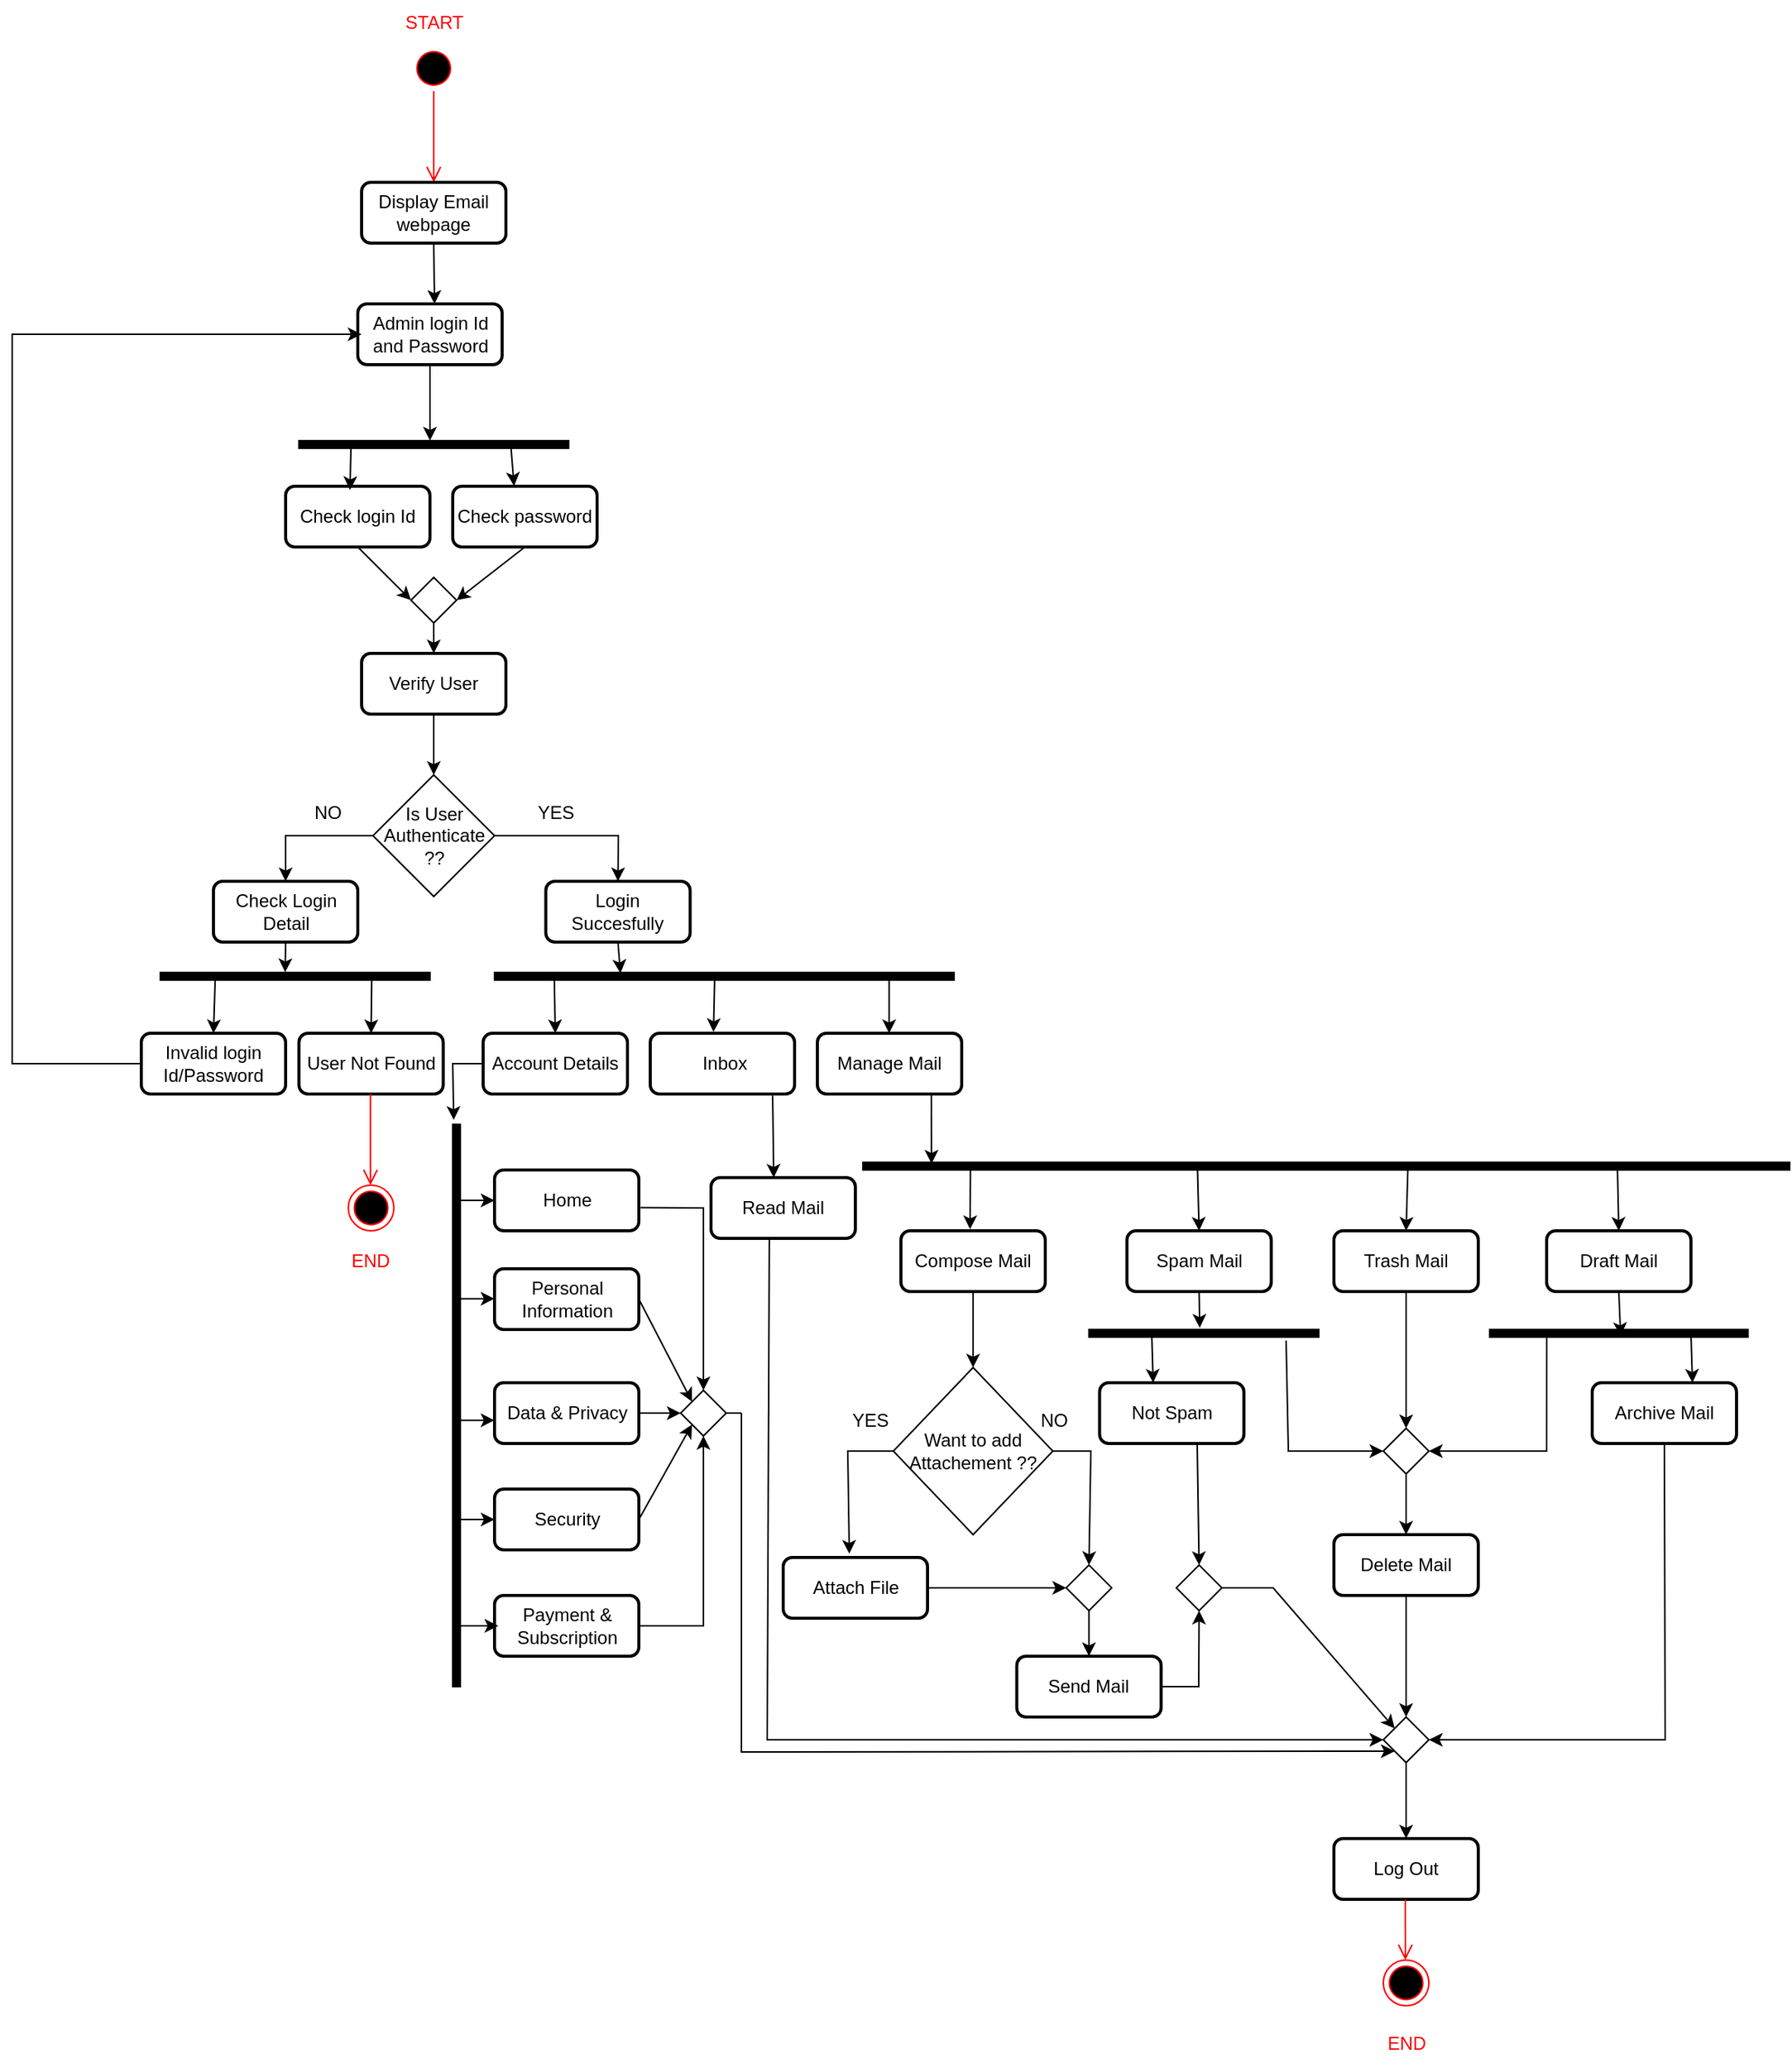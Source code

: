 <mxfile version="23.1.5" type="device" pages="2">
  <diagram name="Page-1" id="eOgmMAh0pKLIUjnbuei_">
    <mxGraphModel dx="1036" dy="606" grid="1" gridSize="10" guides="1" tooltips="1" connect="1" arrows="1" fold="1" page="1" pageScale="1" pageWidth="15000" pageHeight="15000" math="0" shadow="0">
      <root>
        <mxCell id="0" />
        <mxCell id="1" parent="0" />
        <mxCell id="4jXQ8h8RhREtusohWk7J-1" value="" style="ellipse;html=1;shape=startState;fillColor=#000000;strokeColor=#ff0000;" parent="1" vertex="1">
          <mxGeometry x="492.5" y="50" width="30" height="30" as="geometry" />
        </mxCell>
        <mxCell id="4jXQ8h8RhREtusohWk7J-2" value="" style="edgeStyle=orthogonalEdgeStyle;html=1;verticalAlign=bottom;endArrow=open;endSize=8;strokeColor=#ff0000;rounded=0;entryX=0.5;entryY=0;entryDx=0;entryDy=0;" parent="1" source="4jXQ8h8RhREtusohWk7J-1" target="4jXQ8h8RhREtusohWk7J-36" edge="1">
          <mxGeometry relative="1" as="geometry">
            <mxPoint x="505" y="110" as="targetPoint" />
          </mxGeometry>
        </mxCell>
        <mxCell id="4jXQ8h8RhREtusohWk7J-3" value="Admin login Id and Password" style="rounded=1;whiteSpace=wrap;html=1;strokeWidth=2;" parent="1" vertex="1">
          <mxGeometry x="457.5" y="220" width="95" height="40" as="geometry" />
        </mxCell>
        <mxCell id="4jXQ8h8RhREtusohWk7J-6" value="" style="endArrow=classic;html=1;rounded=0;exitX=0.5;exitY=1;exitDx=0;exitDy=0;entryX=0.5;entryY=0;entryDx=0;entryDy=0;entryPerimeter=0;" parent="1" source="4jXQ8h8RhREtusohWk7J-3" edge="1">
          <mxGeometry width="50" height="50" relative="1" as="geometry">
            <mxPoint x="500" y="340" as="sourcePoint" />
            <mxPoint x="505" y="310" as="targetPoint" />
          </mxGeometry>
        </mxCell>
        <mxCell id="4jXQ8h8RhREtusohWk7J-10" value="Verify User" style="rounded=1;whiteSpace=wrap;html=1;strokeWidth=2;" parent="1" vertex="1">
          <mxGeometry x="460" y="450" width="95" height="40" as="geometry" />
        </mxCell>
        <mxCell id="4jXQ8h8RhREtusohWk7J-11" value="" style="html=1;points=[];perimeter=orthogonalPerimeter;fillColor=strokeColor;direction=south;" parent="1" vertex="1">
          <mxGeometry x="418.75" y="310" width="177.5" height="5" as="geometry" />
        </mxCell>
        <mxCell id="4jXQ8h8RhREtusohWk7J-12" value="Check login Id" style="rounded=1;whiteSpace=wrap;html=1;strokeWidth=2;" parent="1" vertex="1">
          <mxGeometry x="410" y="340" width="95" height="40" as="geometry" />
        </mxCell>
        <mxCell id="4jXQ8h8RhREtusohWk7J-13" value="Check password" style="rounded=1;whiteSpace=wrap;html=1;strokeWidth=2;" parent="1" vertex="1">
          <mxGeometry x="520" y="340" width="95" height="40" as="geometry" />
        </mxCell>
        <mxCell id="4jXQ8h8RhREtusohWk7J-14" value="" style="endArrow=classic;html=1;rounded=0;exitX=0.9;exitY=0.807;exitDx=0;exitDy=0;exitPerimeter=0;entryX=0.446;entryY=0.063;entryDx=0;entryDy=0;entryPerimeter=0;" parent="1" source="4jXQ8h8RhREtusohWk7J-11" target="4jXQ8h8RhREtusohWk7J-12" edge="1">
          <mxGeometry width="50" height="50" relative="1" as="geometry">
            <mxPoint x="480" y="360" as="sourcePoint" />
            <mxPoint x="530" y="310" as="targetPoint" />
          </mxGeometry>
        </mxCell>
        <mxCell id="4jXQ8h8RhREtusohWk7J-16" value="" style="endArrow=classic;html=1;rounded=0;exitX=0.767;exitY=0.214;exitDx=0;exitDy=0;exitPerimeter=0;entryX=0.425;entryY=-0.004;entryDx=0;entryDy=0;entryPerimeter=0;" parent="1" source="4jXQ8h8RhREtusohWk7J-11" target="4jXQ8h8RhREtusohWk7J-13" edge="1">
          <mxGeometry width="50" height="50" relative="1" as="geometry">
            <mxPoint x="480" y="360" as="sourcePoint" />
            <mxPoint x="530" y="310" as="targetPoint" />
          </mxGeometry>
        </mxCell>
        <mxCell id="4jXQ8h8RhREtusohWk7J-17" value="" style="rhombus;" parent="1" vertex="1">
          <mxGeometry x="492.5" y="400" width="30" height="30" as="geometry" />
        </mxCell>
        <mxCell id="4jXQ8h8RhREtusohWk7J-18" value="" style="endArrow=classic;html=1;rounded=0;exitX=0.5;exitY=1;exitDx=0;exitDy=0;entryX=0.5;entryY=0;entryDx=0;entryDy=0;" parent="1" source="4jXQ8h8RhREtusohWk7J-17" target="4jXQ8h8RhREtusohWk7J-10" edge="1">
          <mxGeometry width="50" height="50" relative="1" as="geometry">
            <mxPoint x="480" y="360" as="sourcePoint" />
            <mxPoint x="530" y="310" as="targetPoint" />
          </mxGeometry>
        </mxCell>
        <mxCell id="4jXQ8h8RhREtusohWk7J-19" value="" style="endArrow=classic;html=1;rounded=0;exitX=0.5;exitY=1;exitDx=0;exitDy=0;entryX=0;entryY=0.5;entryDx=0;entryDy=0;" parent="1" source="4jXQ8h8RhREtusohWk7J-12" target="4jXQ8h8RhREtusohWk7J-17" edge="1">
          <mxGeometry width="50" height="50" relative="1" as="geometry">
            <mxPoint x="480" y="360" as="sourcePoint" />
            <mxPoint x="530" y="310" as="targetPoint" />
          </mxGeometry>
        </mxCell>
        <mxCell id="4jXQ8h8RhREtusohWk7J-20" value="" style="endArrow=classic;html=1;rounded=0;exitX=0.5;exitY=1;exitDx=0;exitDy=0;entryX=1;entryY=0.5;entryDx=0;entryDy=0;" parent="1" source="4jXQ8h8RhREtusohWk7J-13" target="4jXQ8h8RhREtusohWk7J-17" edge="1">
          <mxGeometry width="50" height="50" relative="1" as="geometry">
            <mxPoint x="480" y="360" as="sourcePoint" />
            <mxPoint x="530" y="310" as="targetPoint" />
          </mxGeometry>
        </mxCell>
        <mxCell id="4jXQ8h8RhREtusohWk7J-21" value="Is User Authenticate ??" style="rhombus;whiteSpace=wrap;html=1;" parent="1" vertex="1">
          <mxGeometry x="467.5" y="530" width="80" height="80" as="geometry" />
        </mxCell>
        <mxCell id="4jXQ8h8RhREtusohWk7J-22" value="" style="endArrow=classic;html=1;rounded=0;exitX=0.5;exitY=1;exitDx=0;exitDy=0;entryX=0.5;entryY=0;entryDx=0;entryDy=0;" parent="1" source="4jXQ8h8RhREtusohWk7J-10" target="4jXQ8h8RhREtusohWk7J-21" edge="1">
          <mxGeometry width="50" height="50" relative="1" as="geometry">
            <mxPoint x="480" y="520" as="sourcePoint" />
            <mxPoint x="530" y="470" as="targetPoint" />
          </mxGeometry>
        </mxCell>
        <mxCell id="4jXQ8h8RhREtusohWk7J-24" value="Login Succesfully" style="rounded=1;whiteSpace=wrap;html=1;strokeWidth=2;" parent="1" vertex="1">
          <mxGeometry x="581.25" y="600" width="95" height="40" as="geometry" />
        </mxCell>
        <mxCell id="4jXQ8h8RhREtusohWk7J-25" value="" style="endArrow=classic;html=1;rounded=0;entryX=0.5;entryY=0;entryDx=0;entryDy=0;exitX=1;exitY=0.5;exitDx=0;exitDy=0;" parent="1" source="4jXQ8h8RhREtusohWk7J-21" target="4jXQ8h8RhREtusohWk7J-24" edge="1">
          <mxGeometry width="50" height="50" relative="1" as="geometry">
            <mxPoint x="480" y="520" as="sourcePoint" />
            <mxPoint x="530" y="470" as="targetPoint" />
            <Array as="points">
              <mxPoint x="629" y="570" />
            </Array>
          </mxGeometry>
        </mxCell>
        <mxCell id="4jXQ8h8RhREtusohWk7J-26" value="Invalid login Id/Password" style="rounded=1;whiteSpace=wrap;html=1;strokeWidth=2;" parent="1" vertex="1">
          <mxGeometry x="315" y="700" width="95" height="40" as="geometry" />
        </mxCell>
        <mxCell id="4jXQ8h8RhREtusohWk7J-28" value="Check Login Detail" style="rounded=1;whiteSpace=wrap;html=1;strokeWidth=2;" parent="1" vertex="1">
          <mxGeometry x="362.5" y="600" width="95" height="40" as="geometry" />
        </mxCell>
        <mxCell id="4jXQ8h8RhREtusohWk7J-29" value="" style="endArrow=classic;html=1;rounded=0;exitX=0;exitY=0.5;exitDx=0;exitDy=0;entryX=0.5;entryY=0;entryDx=0;entryDy=0;" parent="1" source="4jXQ8h8RhREtusohWk7J-21" target="4jXQ8h8RhREtusohWk7J-28" edge="1">
          <mxGeometry width="50" height="50" relative="1" as="geometry">
            <mxPoint x="480" y="520" as="sourcePoint" />
            <mxPoint x="530" y="470" as="targetPoint" />
            <Array as="points">
              <mxPoint x="410" y="570" />
            </Array>
          </mxGeometry>
        </mxCell>
        <mxCell id="4jXQ8h8RhREtusohWk7J-30" value="" style="html=1;points=[];perimeter=orthogonalPerimeter;fillColor=strokeColor;direction=south;" parent="1" vertex="1">
          <mxGeometry x="327.5" y="660" width="177.5" height="5" as="geometry" />
        </mxCell>
        <mxCell id="4jXQ8h8RhREtusohWk7J-31" value="User Not Found" style="rounded=1;whiteSpace=wrap;html=1;strokeWidth=2;" parent="1" vertex="1">
          <mxGeometry x="418.75" y="700" width="95" height="40" as="geometry" />
        </mxCell>
        <mxCell id="4jXQ8h8RhREtusohWk7J-32" value="" style="endArrow=classic;html=1;rounded=0;exitX=0.5;exitY=0.796;exitDx=0;exitDy=0;exitPerimeter=0;entryX=0.5;entryY=0;entryDx=0;entryDy=0;" parent="1" source="4jXQ8h8RhREtusohWk7J-30" target="4jXQ8h8RhREtusohWk7J-26" edge="1">
          <mxGeometry width="50" height="50" relative="1" as="geometry">
            <mxPoint x="480" y="680" as="sourcePoint" />
            <mxPoint x="530" y="630" as="targetPoint" />
          </mxGeometry>
        </mxCell>
        <mxCell id="4jXQ8h8RhREtusohWk7J-33" value="" style="endArrow=classic;html=1;rounded=0;exitX=0.8;exitY=0.216;exitDx=0;exitDy=0;exitPerimeter=0;entryX=0.5;entryY=0;entryDx=0;entryDy=0;" parent="1" source="4jXQ8h8RhREtusohWk7J-30" target="4jXQ8h8RhREtusohWk7J-31" edge="1">
          <mxGeometry width="50" height="50" relative="1" as="geometry">
            <mxPoint x="480" y="680" as="sourcePoint" />
            <mxPoint x="530" y="630" as="targetPoint" />
          </mxGeometry>
        </mxCell>
        <mxCell id="4jXQ8h8RhREtusohWk7J-34" value="" style="endArrow=classic;html=1;rounded=0;exitX=0;exitY=0.5;exitDx=0;exitDy=0;entryX=0.026;entryY=0.5;entryDx=0;entryDy=0;entryPerimeter=0;" parent="1" source="4jXQ8h8RhREtusohWk7J-26" target="4jXQ8h8RhREtusohWk7J-3" edge="1">
          <mxGeometry width="50" height="50" relative="1" as="geometry">
            <mxPoint x="410" y="600" as="sourcePoint" />
            <mxPoint x="450" y="240" as="targetPoint" />
            <Array as="points">
              <mxPoint x="230" y="720" />
              <mxPoint x="230" y="240" />
            </Array>
          </mxGeometry>
        </mxCell>
        <mxCell id="4jXQ8h8RhREtusohWk7J-36" value="Display Email webpage" style="rounded=1;whiteSpace=wrap;html=1;strokeWidth=2;" parent="1" vertex="1">
          <mxGeometry x="460" y="140" width="95" height="40" as="geometry" />
        </mxCell>
        <mxCell id="4jXQ8h8RhREtusohWk7J-37" value="" style="endArrow=classic;html=1;rounded=0;exitX=0.5;exitY=1;exitDx=0;exitDy=0;" parent="1" source="4jXQ8h8RhREtusohWk7J-36" edge="1">
          <mxGeometry width="50" height="50" relative="1" as="geometry">
            <mxPoint x="410" y="280" as="sourcePoint" />
            <mxPoint x="508" y="220" as="targetPoint" />
          </mxGeometry>
        </mxCell>
        <mxCell id="4jXQ8h8RhREtusohWk7J-39" value="" style="endArrow=classic;html=1;rounded=0;exitX=0.5;exitY=1;exitDx=0;exitDy=0;entryX=-0.033;entryY=0.537;entryDx=0;entryDy=0;entryPerimeter=0;" parent="1" source="4jXQ8h8RhREtusohWk7J-28" target="4jXQ8h8RhREtusohWk7J-30" edge="1">
          <mxGeometry width="50" height="50" relative="1" as="geometry">
            <mxPoint x="410" y="630" as="sourcePoint" />
            <mxPoint x="460" y="560" as="targetPoint" />
          </mxGeometry>
        </mxCell>
        <mxCell id="4jXQ8h8RhREtusohWk7J-40" value="" style="ellipse;html=1;shape=endState;fillColor=#000000;strokeColor=#ff0000;" parent="1" vertex="1">
          <mxGeometry x="451.25" y="800" width="30" height="30" as="geometry" />
        </mxCell>
        <mxCell id="4jXQ8h8RhREtusohWk7J-41" value="" style="edgeStyle=orthogonalEdgeStyle;html=1;verticalAlign=bottom;endArrow=open;endSize=8;strokeColor=#ff0000;rounded=0;entryX=0.5;entryY=0;entryDx=0;entryDy=0;" parent="1" edge="1">
          <mxGeometry relative="1" as="geometry">
            <mxPoint x="465.83" y="800" as="targetPoint" />
            <mxPoint x="465.83" y="740" as="sourcePoint" />
          </mxGeometry>
        </mxCell>
        <mxCell id="4jXQ8h8RhREtusohWk7J-43" value="" style="html=1;points=[];perimeter=orthogonalPerimeter;fillColor=strokeColor;direction=south;" parent="1" vertex="1">
          <mxGeometry x="547.5" y="660" width="302.5" height="5" as="geometry" />
        </mxCell>
        <mxCell id="4jXQ8h8RhREtusohWk7J-44" value="" style="endArrow=classic;html=1;rounded=0;exitX=0.5;exitY=1;exitDx=0;exitDy=0;entryX=0.1;entryY=0.726;entryDx=0;entryDy=0;entryPerimeter=0;" parent="1" source="4jXQ8h8RhREtusohWk7J-24" target="4jXQ8h8RhREtusohWk7J-43" edge="1">
          <mxGeometry width="50" height="50" relative="1" as="geometry">
            <mxPoint x="410" y="640" as="sourcePoint" />
            <mxPoint x="460" y="590" as="targetPoint" />
          </mxGeometry>
        </mxCell>
        <mxCell id="4jXQ8h8RhREtusohWk7J-45" value="Account Details" style="rounded=1;whiteSpace=wrap;html=1;strokeWidth=2;" parent="1" vertex="1">
          <mxGeometry x="540" y="700" width="95" height="40" as="geometry" />
        </mxCell>
        <mxCell id="4jXQ8h8RhREtusohWk7J-46" value="&amp;nbsp;Inbox" style="rounded=1;whiteSpace=wrap;html=1;strokeWidth=2;" parent="1" vertex="1">
          <mxGeometry x="650" y="700" width="95" height="40" as="geometry" />
        </mxCell>
        <mxCell id="4jXQ8h8RhREtusohWk7J-47" value="Manage Mail" style="rounded=1;whiteSpace=wrap;html=1;strokeWidth=2;" parent="1" vertex="1">
          <mxGeometry x="760" y="700" width="95" height="40" as="geometry" />
        </mxCell>
        <mxCell id="4jXQ8h8RhREtusohWk7J-51" value="" style="endArrow=classic;html=1;rounded=0;exitX=0.848;exitY=1.028;exitDx=0;exitDy=0;entryX=0.5;entryY=0;entryDx=0;entryDy=0;exitPerimeter=0;" parent="1" source="4jXQ8h8RhREtusohWk7J-46" edge="1">
          <mxGeometry width="50" height="50" relative="1" as="geometry">
            <mxPoint x="730" y="745" as="sourcePoint" />
            <mxPoint x="731.25" y="795" as="targetPoint" />
          </mxGeometry>
        </mxCell>
        <mxCell id="4jXQ8h8RhREtusohWk7J-64" value="" style="html=1;points=[];perimeter=orthogonalPerimeter;fillColor=strokeColor;direction=south;" parent="1" vertex="1">
          <mxGeometry x="790" y="785" width="610" height="5" as="geometry" />
        </mxCell>
        <mxCell id="4jXQ8h8RhREtusohWk7J-65" value="" style="endArrow=classic;html=1;rounded=0;entryX=0.174;entryY=0.926;entryDx=0;entryDy=0;entryPerimeter=0;" parent="1" target="4jXQ8h8RhREtusohWk7J-64" edge="1">
          <mxGeometry width="50" height="50" relative="1" as="geometry">
            <mxPoint x="835" y="740" as="sourcePoint" />
            <mxPoint x="700" y="910" as="targetPoint" />
          </mxGeometry>
        </mxCell>
        <mxCell id="4jXQ8h8RhREtusohWk7J-66" value="Draft Mail" style="rounded=1;whiteSpace=wrap;html=1;strokeWidth=2;" parent="1" vertex="1">
          <mxGeometry x="1240" y="830" width="95" height="40" as="geometry" />
        </mxCell>
        <mxCell id="4jXQ8h8RhREtusohWk7J-67" value="Spam Mail" style="rounded=1;whiteSpace=wrap;html=1;strokeWidth=2;" parent="1" vertex="1">
          <mxGeometry x="963.75" y="830" width="95" height="40" as="geometry" />
        </mxCell>
        <mxCell id="4jXQ8h8RhREtusohWk7J-68" value="Trash Mail" style="rounded=1;whiteSpace=wrap;html=1;strokeWidth=2;" parent="1" vertex="1">
          <mxGeometry x="1100" y="830" width="95" height="40" as="geometry" />
        </mxCell>
        <mxCell id="4jXQ8h8RhREtusohWk7J-69" value="Compose Mail" style="rounded=1;whiteSpace=wrap;html=1;strokeWidth=2;" parent="1" vertex="1">
          <mxGeometry x="815" y="830" width="95" height="40" as="geometry" />
        </mxCell>
        <mxCell id="4jXQ8h8RhREtusohWk7J-70" value="Want to add Attachement ??" style="rhombus;whiteSpace=wrap;html=1;" parent="1" vertex="1">
          <mxGeometry x="810" y="920" width="105" height="110" as="geometry" />
        </mxCell>
        <mxCell id="4jXQ8h8RhREtusohWk7J-71" value="Attach File" style="rounded=1;whiteSpace=wrap;html=1;strokeWidth=2;" parent="1" vertex="1">
          <mxGeometry x="737.5" y="1045" width="95" height="40" as="geometry" />
        </mxCell>
        <mxCell id="4jXQ8h8RhREtusohWk7J-72" value="" style="rhombus;" parent="1" vertex="1">
          <mxGeometry x="923.75" y="1050" width="30" height="30" as="geometry" />
        </mxCell>
        <mxCell id="4jXQ8h8RhREtusohWk7J-73" value="" style="endArrow=classic;html=1;rounded=0;exitX=0;exitY=0.5;exitDx=0;exitDy=0;entryX=0.458;entryY=-0.061;entryDx=0;entryDy=0;entryPerimeter=0;" parent="1" edge="1">
          <mxGeometry width="50" height="50" relative="1" as="geometry">
            <mxPoint x="810" y="975" as="sourcePoint" />
            <mxPoint x="781.01" y="1042.56" as="targetPoint" />
            <Array as="points">
              <mxPoint x="780" y="975" />
            </Array>
          </mxGeometry>
        </mxCell>
        <mxCell id="4jXQ8h8RhREtusohWk7J-74" value="" style="endArrow=classic;html=1;rounded=0;exitX=1;exitY=0.5;exitDx=0;exitDy=0;entryX=0.5;entryY=0;entryDx=0;entryDy=0;" parent="1" target="4jXQ8h8RhREtusohWk7J-72" edge="1">
          <mxGeometry width="50" height="50" relative="1" as="geometry">
            <mxPoint x="915" y="975" as="sourcePoint" />
            <mxPoint x="803.75" y="930" as="targetPoint" />
            <Array as="points">
              <mxPoint x="940" y="975" />
            </Array>
          </mxGeometry>
        </mxCell>
        <mxCell id="4jXQ8h8RhREtusohWk7J-75" value="" style="endArrow=classic;html=1;rounded=0;entryX=0;entryY=0.5;entryDx=0;entryDy=0;exitX=1;exitY=0.5;exitDx=0;exitDy=0;" parent="1" target="4jXQ8h8RhREtusohWk7J-72" edge="1">
          <mxGeometry width="50" height="50" relative="1" as="geometry">
            <mxPoint x="832.5" y="1065" as="sourcePoint" />
            <mxPoint x="853.75" y="960" as="targetPoint" />
          </mxGeometry>
        </mxCell>
        <mxCell id="4jXQ8h8RhREtusohWk7J-76" value="" style="endArrow=classic;html=1;rounded=0;exitX=0.5;exitY=1;exitDx=0;exitDy=0;entryX=0.5;entryY=0;entryDx=0;entryDy=0;" parent="1" source="4jXQ8h8RhREtusohWk7J-72" edge="1">
          <mxGeometry width="50" height="50" relative="1" as="geometry">
            <mxPoint x="803.75" y="1010" as="sourcePoint" />
            <mxPoint x="938.75" y="1110" as="targetPoint" />
          </mxGeometry>
        </mxCell>
        <mxCell id="4jXQ8h8RhREtusohWk7J-77" value="Send Mail" style="rounded=1;whiteSpace=wrap;html=1;strokeWidth=2;" parent="1" vertex="1">
          <mxGeometry x="891.25" y="1110" width="95" height="40" as="geometry" />
        </mxCell>
        <mxCell id="4jXQ8h8RhREtusohWk7J-78" value="Read Mail" style="rounded=1;whiteSpace=wrap;html=1;strokeWidth=2;" parent="1" vertex="1">
          <mxGeometry x="690" y="795" width="95" height="40" as="geometry" />
        </mxCell>
        <mxCell id="4jXQ8h8RhREtusohWk7J-82" value="" style="endArrow=classic;html=1;rounded=0;entryX=0.5;entryY=0;entryDx=0;entryDy=0;exitX=0.24;exitY=0.186;exitDx=0;exitDy=0;exitPerimeter=0;" parent="1" source="4jXQ8h8RhREtusohWk7J-64" target="4jXQ8h8RhREtusohWk7J-66" edge="1">
          <mxGeometry width="50" height="50" relative="1" as="geometry">
            <mxPoint x="1157.24" y="790" as="sourcePoint" />
            <mxPoint x="1157.24" y="833" as="targetPoint" />
          </mxGeometry>
        </mxCell>
        <mxCell id="4jXQ8h8RhREtusohWk7J-83" value="" style="endArrow=classic;html=1;rounded=0;entryX=0.5;entryY=0;entryDx=0;entryDy=0;exitX=0.749;exitY=0.412;exitDx=0;exitDy=0;exitPerimeter=0;" parent="1" source="4jXQ8h8RhREtusohWk7J-64" target="4jXQ8h8RhREtusohWk7J-68" edge="1">
          <mxGeometry width="50" height="50" relative="1" as="geometry">
            <mxPoint x="1186" y="790" as="sourcePoint" />
            <mxPoint x="1189" y="833" as="targetPoint" />
          </mxGeometry>
        </mxCell>
        <mxCell id="4jXQ8h8RhREtusohWk7J-84" value="Delete Mail" style="rounded=1;whiteSpace=wrap;html=1;strokeWidth=2;" parent="1" vertex="1">
          <mxGeometry x="1100" y="1030" width="95" height="40" as="geometry" />
        </mxCell>
        <mxCell id="4jXQ8h8RhREtusohWk7J-85" value="" style="html=1;points=[];perimeter=orthogonalPerimeter;fillColor=strokeColor;direction=south;" parent="1" vertex="1">
          <mxGeometry x="1202.5" y="895" width="170" height="5" as="geometry" />
        </mxCell>
        <mxCell id="4jXQ8h8RhREtusohWk7J-86" value="Archive Mail" style="rounded=1;whiteSpace=wrap;html=1;strokeWidth=2;" parent="1" vertex="1">
          <mxGeometry x="1270" y="930" width="95" height="40" as="geometry" />
        </mxCell>
        <mxCell id="4jXQ8h8RhREtusohWk7J-89" value="" style="rhombus;" parent="1" vertex="1">
          <mxGeometry x="1132.5" y="960" width="30" height="30" as="geometry" />
        </mxCell>
        <mxCell id="4jXQ8h8RhREtusohWk7J-90" value="" style="endArrow=classic;html=1;rounded=0;exitX=0.5;exitY=1;exitDx=0;exitDy=0;entryX=0.852;entryY=0.493;entryDx=0;entryDy=0;entryPerimeter=0;" parent="1" source="4jXQ8h8RhREtusohWk7J-66" target="4jXQ8h8RhREtusohWk7J-85" edge="1">
          <mxGeometry width="50" height="50" relative="1" as="geometry">
            <mxPoint x="1030" y="980" as="sourcePoint" />
            <mxPoint x="1080" y="930" as="targetPoint" />
          </mxGeometry>
        </mxCell>
        <mxCell id="4jXQ8h8RhREtusohWk7J-94" value="" style="endArrow=classic;html=1;rounded=0;exitX=1.12;exitY=0.779;exitDx=0;exitDy=0;exitPerimeter=0;entryX=1;entryY=0.5;entryDx=0;entryDy=0;" parent="1" source="4jXQ8h8RhREtusohWk7J-85" target="4jXQ8h8RhREtusohWk7J-89" edge="1">
          <mxGeometry width="50" height="50" relative="1" as="geometry">
            <mxPoint x="1050" y="980" as="sourcePoint" />
            <mxPoint x="1100" y="930" as="targetPoint" />
            <Array as="points">
              <mxPoint x="1240" y="975" />
            </Array>
          </mxGeometry>
        </mxCell>
        <mxCell id="4jXQ8h8RhREtusohWk7J-95" value="" style="endArrow=classic;html=1;rounded=0;exitX=0.5;exitY=1;exitDx=0;exitDy=0;entryX=0.5;entryY=0;entryDx=0;entryDy=0;" parent="1" source="4jXQ8h8RhREtusohWk7J-89" target="4jXQ8h8RhREtusohWk7J-84" edge="1">
          <mxGeometry width="50" height="50" relative="1" as="geometry">
            <mxPoint x="1050" y="980" as="sourcePoint" />
            <mxPoint x="1100" y="930" as="targetPoint" />
          </mxGeometry>
        </mxCell>
        <mxCell id="4jXQ8h8RhREtusohWk7J-97" value="" style="rhombus;" parent="1" vertex="1">
          <mxGeometry x="1132.5" y="1150" width="30" height="30" as="geometry" />
        </mxCell>
        <mxCell id="4jXQ8h8RhREtusohWk7J-99" value="" style="endArrow=classic;html=1;rounded=0;exitX=1;exitY=0.5;exitDx=0;exitDy=0;entryX=0;entryY=0;entryDx=0;entryDy=0;" parent="1" source="m-cgeizB23GsR8p7LIg1-52" target="4jXQ8h8RhREtusohWk7J-97" edge="1">
          <mxGeometry width="50" height="50" relative="1" as="geometry">
            <mxPoint x="1030" y="1050" as="sourcePoint" />
            <mxPoint x="1080" y="1000" as="targetPoint" />
            <Array as="points">
              <mxPoint x="1060" y="1065" />
            </Array>
          </mxGeometry>
        </mxCell>
        <mxCell id="4jXQ8h8RhREtusohWk7J-100" value="" style="endArrow=classic;html=1;rounded=0;exitX=0.5;exitY=1;exitDx=0;exitDy=0;entryX=0.5;entryY=0;entryDx=0;entryDy=0;" parent="1" source="4jXQ8h8RhREtusohWk7J-84" target="4jXQ8h8RhREtusohWk7J-97" edge="1">
          <mxGeometry width="50" height="50" relative="1" as="geometry">
            <mxPoint x="1030" y="1050" as="sourcePoint" />
            <mxPoint x="1080" y="1000" as="targetPoint" />
          </mxGeometry>
        </mxCell>
        <mxCell id="4jXQ8h8RhREtusohWk7J-101" value="" style="endArrow=classic;html=1;rounded=0;exitX=0.5;exitY=1;exitDx=0;exitDy=0;entryX=1;entryY=0.5;entryDx=0;entryDy=0;" parent="1" source="4jXQ8h8RhREtusohWk7J-86" target="4jXQ8h8RhREtusohWk7J-97" edge="1">
          <mxGeometry width="50" height="50" relative="1" as="geometry">
            <mxPoint x="1030" y="1050" as="sourcePoint" />
            <mxPoint x="1080" y="1000" as="targetPoint" />
            <Array as="points">
              <mxPoint x="1318" y="1165" />
            </Array>
          </mxGeometry>
        </mxCell>
        <mxCell id="4jXQ8h8RhREtusohWk7J-102" value="Log Out" style="rounded=1;whiteSpace=wrap;html=1;strokeWidth=2;" parent="1" vertex="1">
          <mxGeometry x="1100" y="1230" width="95" height="40" as="geometry" />
        </mxCell>
        <mxCell id="4jXQ8h8RhREtusohWk7J-103" value="" style="endArrow=classic;html=1;rounded=0;exitX=0.5;exitY=1;exitDx=0;exitDy=0;entryX=0.5;entryY=0;entryDx=0;entryDy=0;" parent="1" source="4jXQ8h8RhREtusohWk7J-97" target="4jXQ8h8RhREtusohWk7J-102" edge="1">
          <mxGeometry width="50" height="50" relative="1" as="geometry">
            <mxPoint x="1030" y="1140" as="sourcePoint" />
            <mxPoint x="1080" y="1090" as="targetPoint" />
          </mxGeometry>
        </mxCell>
        <mxCell id="4jXQ8h8RhREtusohWk7J-104" value="" style="endArrow=classic;html=1;rounded=0;exitX=0.404;exitY=1.002;exitDx=0;exitDy=0;entryX=0;entryY=0.5;entryDx=0;entryDy=0;exitPerimeter=0;" parent="1" source="4jXQ8h8RhREtusohWk7J-78" target="4jXQ8h8RhREtusohWk7J-97" edge="1">
          <mxGeometry width="50" height="50" relative="1" as="geometry">
            <mxPoint x="727.095" y="831.8" as="sourcePoint" />
            <mxPoint x="1100" y="1170" as="targetPoint" />
            <Array as="points">
              <mxPoint x="727" y="1165" />
            </Array>
          </mxGeometry>
        </mxCell>
        <mxCell id="4jXQ8h8RhREtusohWk7J-106" value="" style="ellipse;html=1;shape=endState;fillColor=#000000;strokeColor=#ff0000;" parent="1" vertex="1">
          <mxGeometry x="1132.5" y="1310" width="30" height="30" as="geometry" />
        </mxCell>
        <mxCell id="4jXQ8h8RhREtusohWk7J-107" value="" style="edgeStyle=orthogonalEdgeStyle;html=1;verticalAlign=bottom;endArrow=open;endSize=8;strokeColor=#ff0000;rounded=0;" parent="1" edge="1">
          <mxGeometry relative="1" as="geometry">
            <mxPoint x="1147" y="1310" as="targetPoint" />
            <mxPoint x="1146.97" y="1270" as="sourcePoint" />
          </mxGeometry>
        </mxCell>
        <mxCell id="4jXQ8h8RhREtusohWk7J-109" value="" style="endArrow=classic;html=1;rounded=0;entryX=0.5;entryY=0;entryDx=0;entryDy=0;exitX=0.692;exitY=0.87;exitDx=0;exitDy=0;exitPerimeter=0;" parent="1" source="4jXQ8h8RhREtusohWk7J-43" target="4jXQ8h8RhREtusohWk7J-45" edge="1">
          <mxGeometry width="50" height="50" relative="1" as="geometry">
            <mxPoint x="590" y="670" as="sourcePoint" />
            <mxPoint x="690" y="630" as="targetPoint" />
          </mxGeometry>
        </mxCell>
        <mxCell id="4jXQ8h8RhREtusohWk7J-110" value="" style="endArrow=classic;html=1;rounded=0;exitX=0.856;exitY=0.521;exitDx=0;exitDy=0;exitPerimeter=0;entryX=0.438;entryY=-0.021;entryDx=0;entryDy=0;entryPerimeter=0;" parent="1" source="4jXQ8h8RhREtusohWk7J-43" target="4jXQ8h8RhREtusohWk7J-46" edge="1">
          <mxGeometry width="50" height="50" relative="1" as="geometry">
            <mxPoint x="600" y="700" as="sourcePoint" />
            <mxPoint x="650" y="650" as="targetPoint" />
          </mxGeometry>
        </mxCell>
        <mxCell id="4jXQ8h8RhREtusohWk7J-111" value="" style="endArrow=classic;html=1;rounded=0;exitX=0.856;exitY=0.521;exitDx=0;exitDy=0;exitPerimeter=0;entryX=0.438;entryY=-0.021;entryDx=0;entryDy=0;entryPerimeter=0;" parent="1" edge="1">
          <mxGeometry width="50" height="50" relative="1" as="geometry">
            <mxPoint x="807.24" y="665" as="sourcePoint" />
            <mxPoint x="807.24" y="700" as="targetPoint" />
          </mxGeometry>
        </mxCell>
        <mxCell id="m-cgeizB23GsR8p7LIg1-1" value="" style="endArrow=classic;html=1;rounded=0;entryX=0.5;entryY=0;entryDx=0;entryDy=0;exitX=0.5;exitY=1;exitDx=0;exitDy=0;" edge="1" parent="1" source="4jXQ8h8RhREtusohWk7J-69" target="4jXQ8h8RhREtusohWk7J-70">
          <mxGeometry width="50" height="50" relative="1" as="geometry">
            <mxPoint x="820" y="890" as="sourcePoint" />
            <mxPoint x="870" y="840" as="targetPoint" />
          </mxGeometry>
        </mxCell>
        <mxCell id="m-cgeizB23GsR8p7LIg1-2" value="" style="endArrow=classic;html=1;rounded=0;entryX=0.479;entryY=-0.025;entryDx=0;entryDy=0;exitX=0.533;exitY=0.884;exitDx=0;exitDy=0;exitPerimeter=0;entryPerimeter=0;" edge="1" parent="1" source="4jXQ8h8RhREtusohWk7J-64" target="4jXQ8h8RhREtusohWk7J-69">
          <mxGeometry width="50" height="50" relative="1" as="geometry">
            <mxPoint x="831.38" y="790" as="sourcePoint" />
            <mxPoint x="833.62" y="830.6" as="targetPoint" />
          </mxGeometry>
        </mxCell>
        <mxCell id="m-cgeizB23GsR8p7LIg1-3" value="" style="endArrow=classic;html=1;rounded=0;entryX=0.5;entryY=0;entryDx=0;entryDy=0;exitX=1;exitY=0.639;exitDx=0;exitDy=0;exitPerimeter=0;" edge="1" parent="1" source="4jXQ8h8RhREtusohWk7J-64" target="4jXQ8h8RhREtusohWk7J-67">
          <mxGeometry width="50" height="50" relative="1" as="geometry">
            <mxPoint x="800" y="890" as="sourcePoint" />
            <mxPoint x="850" y="840" as="targetPoint" />
          </mxGeometry>
        </mxCell>
        <mxCell id="m-cgeizB23GsR8p7LIg1-4" value="NO" style="text;html=1;align=center;verticalAlign=middle;whiteSpace=wrap;rounded=0;" vertex="1" parent="1">
          <mxGeometry x="407.5" y="540" width="60" height="30" as="geometry" />
        </mxCell>
        <mxCell id="m-cgeizB23GsR8p7LIg1-5" value="YES" style="text;html=1;align=center;verticalAlign=middle;whiteSpace=wrap;rounded=0;" vertex="1" parent="1">
          <mxGeometry x="557.5" y="540" width="60" height="30" as="geometry" />
        </mxCell>
        <mxCell id="m-cgeizB23GsR8p7LIg1-6" value="NO" style="text;html=1;align=center;verticalAlign=middle;whiteSpace=wrap;rounded=0;" vertex="1" parent="1">
          <mxGeometry x="885.75" y="940" width="60" height="30" as="geometry" />
        </mxCell>
        <mxCell id="m-cgeizB23GsR8p7LIg1-7" value="YES" style="text;html=1;align=center;verticalAlign=middle;whiteSpace=wrap;rounded=0;" vertex="1" parent="1">
          <mxGeometry x="765" y="940" width="60" height="30" as="geometry" />
        </mxCell>
        <mxCell id="m-cgeizB23GsR8p7LIg1-8" value="&lt;font color=&quot;#ff0000&quot;&gt;START&lt;/font&gt;" style="text;html=1;align=center;verticalAlign=middle;whiteSpace=wrap;rounded=0;" vertex="1" parent="1">
          <mxGeometry x="477.5" y="20" width="60" height="30" as="geometry" />
        </mxCell>
        <mxCell id="m-cgeizB23GsR8p7LIg1-9" value="&lt;font color=&quot;#ff0000&quot;&gt;END&lt;/font&gt;" style="text;html=1;align=center;verticalAlign=middle;whiteSpace=wrap;rounded=0;" vertex="1" parent="1">
          <mxGeometry x="436.25" y="835" width="60" height="30" as="geometry" />
        </mxCell>
        <mxCell id="m-cgeizB23GsR8p7LIg1-10" value="&lt;font color=&quot;#ff0000&quot;&gt;END&lt;br&gt;&lt;/font&gt;" style="text;html=1;align=center;verticalAlign=middle;whiteSpace=wrap;rounded=0;" vertex="1" parent="1">
          <mxGeometry x="1117.5" y="1350" width="60" height="30" as="geometry" />
        </mxCell>
        <mxCell id="m-cgeizB23GsR8p7LIg1-12" value="" style="html=1;points=[];perimeter=orthogonalPerimeter;fillColor=strokeColor;direction=west;" vertex="1" parent="1">
          <mxGeometry x="520" y="760" width="5" height="370" as="geometry" />
        </mxCell>
        <mxCell id="m-cgeizB23GsR8p7LIg1-14" value="Home" style="rounded=1;whiteSpace=wrap;html=1;strokeWidth=2;" vertex="1" parent="1">
          <mxGeometry x="547.5" y="790" width="95" height="40" as="geometry" />
        </mxCell>
        <mxCell id="m-cgeizB23GsR8p7LIg1-15" value="" style="endArrow=classic;html=1;rounded=0;exitX=0;exitY=0.5;exitDx=0;exitDy=0;entryX=0.87;entryY=1.008;entryDx=0;entryDy=0;entryPerimeter=0;" edge="1" parent="1" source="4jXQ8h8RhREtusohWk7J-45" target="m-cgeizB23GsR8p7LIg1-12">
          <mxGeometry width="50" height="50" relative="1" as="geometry">
            <mxPoint x="600" y="760" as="sourcePoint" />
            <mxPoint x="650" y="710" as="targetPoint" />
            <Array as="points">
              <mxPoint x="520" y="720" />
            </Array>
          </mxGeometry>
        </mxCell>
        <mxCell id="m-cgeizB23GsR8p7LIg1-16" value="Personal Information" style="rounded=1;whiteSpace=wrap;html=1;strokeWidth=2;" vertex="1" parent="1">
          <mxGeometry x="547.5" y="855" width="95" height="40" as="geometry" />
        </mxCell>
        <mxCell id="m-cgeizB23GsR8p7LIg1-17" value="Data &amp;amp; Privacy" style="rounded=1;whiteSpace=wrap;html=1;strokeWidth=2;" vertex="1" parent="1">
          <mxGeometry x="547.5" y="930" width="95" height="40" as="geometry" />
        </mxCell>
        <mxCell id="m-cgeizB23GsR8p7LIg1-18" value="Security" style="rounded=1;whiteSpace=wrap;html=1;strokeWidth=2;" vertex="1" parent="1">
          <mxGeometry x="547.5" y="1000" width="95" height="40" as="geometry" />
        </mxCell>
        <mxCell id="m-cgeizB23GsR8p7LIg1-19" value="Payment &amp;amp; Subscription" style="rounded=1;whiteSpace=wrap;html=1;strokeWidth=2;" vertex="1" parent="1">
          <mxGeometry x="547.5" y="1070" width="95" height="40" as="geometry" />
        </mxCell>
        <mxCell id="m-cgeizB23GsR8p7LIg1-20" value="" style="endArrow=classic;html=1;rounded=0;entryX=0;entryY=0.5;entryDx=0;entryDy=0;" edge="1" parent="1" target="m-cgeizB23GsR8p7LIg1-14">
          <mxGeometry width="50" height="50" relative="1" as="geometry">
            <mxPoint x="523" y="810" as="sourcePoint" />
            <mxPoint x="730" y="910" as="targetPoint" />
          </mxGeometry>
        </mxCell>
        <mxCell id="m-cgeizB23GsR8p7LIg1-21" value="" style="endArrow=classic;html=1;rounded=0;entryX=0;entryY=0.5;entryDx=0;entryDy=0;" edge="1" parent="1">
          <mxGeometry width="50" height="50" relative="1" as="geometry">
            <mxPoint x="522.5" y="874.72" as="sourcePoint" />
            <mxPoint x="547.5" y="874.72" as="targetPoint" />
          </mxGeometry>
        </mxCell>
        <mxCell id="m-cgeizB23GsR8p7LIg1-22" value="" style="endArrow=classic;html=1;rounded=0;entryX=0;entryY=0.5;entryDx=0;entryDy=0;" edge="1" parent="1">
          <mxGeometry width="50" height="50" relative="1" as="geometry">
            <mxPoint x="522.5" y="954.72" as="sourcePoint" />
            <mxPoint x="547.5" y="954.72" as="targetPoint" />
          </mxGeometry>
        </mxCell>
        <mxCell id="m-cgeizB23GsR8p7LIg1-23" value="" style="endArrow=classic;html=1;rounded=0;entryX=0;entryY=0.5;entryDx=0;entryDy=0;" edge="1" parent="1">
          <mxGeometry width="50" height="50" relative="1" as="geometry">
            <mxPoint x="522.5" y="1020" as="sourcePoint" />
            <mxPoint x="547.5" y="1020" as="targetPoint" />
          </mxGeometry>
        </mxCell>
        <mxCell id="m-cgeizB23GsR8p7LIg1-24" value="" style="endArrow=classic;html=1;rounded=0;entryX=0;entryY=0.5;entryDx=0;entryDy=0;" edge="1" parent="1">
          <mxGeometry width="50" height="50" relative="1" as="geometry">
            <mxPoint x="525" y="1090" as="sourcePoint" />
            <mxPoint x="550" y="1090" as="targetPoint" />
          </mxGeometry>
        </mxCell>
        <mxCell id="m-cgeizB23GsR8p7LIg1-30" value="" style="rhombus;" vertex="1" parent="1">
          <mxGeometry x="670" y="935" width="30" height="30" as="geometry" />
        </mxCell>
        <mxCell id="m-cgeizB23GsR8p7LIg1-38" value="" style="html=1;points=[];perimeter=orthogonalPerimeter;fillColor=strokeColor;direction=south;" vertex="1" parent="1">
          <mxGeometry x="938.75" y="895" width="151.25" height="5" as="geometry" />
        </mxCell>
        <mxCell id="m-cgeizB23GsR8p7LIg1-39" value="Not Spam" style="rounded=1;whiteSpace=wrap;html=1;strokeWidth=2;" vertex="1" parent="1">
          <mxGeometry x="945.75" y="930" width="95" height="40" as="geometry" />
        </mxCell>
        <mxCell id="m-cgeizB23GsR8p7LIg1-41" value="" style="endArrow=classic;html=1;rounded=0;entryX=0;entryY=0.5;entryDx=0;entryDy=0;exitX=1.459;exitY=0.142;exitDx=0;exitDy=0;exitPerimeter=0;" edge="1" parent="1" source="m-cgeizB23GsR8p7LIg1-38" target="4jXQ8h8RhREtusohWk7J-89">
          <mxGeometry width="50" height="50" relative="1" as="geometry">
            <mxPoint x="980" y="970" as="sourcePoint" />
            <mxPoint x="1030" y="920" as="targetPoint" />
            <Array as="points">
              <mxPoint x="1070" y="975" />
            </Array>
          </mxGeometry>
        </mxCell>
        <mxCell id="m-cgeizB23GsR8p7LIg1-43" value="" style="endArrow=classic;html=1;rounded=0;exitX=0.5;exitY=1;exitDx=0;exitDy=0;entryX=-0.233;entryY=0.518;entryDx=0;entryDy=0;entryPerimeter=0;" edge="1" parent="1" source="4jXQ8h8RhREtusohWk7J-67" target="m-cgeizB23GsR8p7LIg1-38">
          <mxGeometry width="50" height="50" relative="1" as="geometry">
            <mxPoint x="1000" y="940" as="sourcePoint" />
            <mxPoint x="1050" y="890" as="targetPoint" />
          </mxGeometry>
        </mxCell>
        <mxCell id="m-cgeizB23GsR8p7LIg1-45" value="" style="endArrow=classic;html=1;rounded=0;entryX=0.5;entryY=0;entryDx=0;entryDy=0;exitX=1.012;exitY=0.62;exitDx=0;exitDy=0;exitPerimeter=0;" edge="1" parent="1" source="m-cgeizB23GsR8p7LIg1-14" target="m-cgeizB23GsR8p7LIg1-30">
          <mxGeometry width="50" height="50" relative="1" as="geometry">
            <mxPoint x="740" y="950" as="sourcePoint" />
            <mxPoint x="790" y="900" as="targetPoint" />
            <Array as="points">
              <mxPoint x="685" y="815" />
            </Array>
          </mxGeometry>
        </mxCell>
        <mxCell id="m-cgeizB23GsR8p7LIg1-46" value="" style="endArrow=classic;html=1;rounded=0;entryX=0;entryY=0.5;entryDx=0;entryDy=0;exitX=1;exitY=0.5;exitDx=0;exitDy=0;" edge="1" parent="1" source="m-cgeizB23GsR8p7LIg1-17" target="m-cgeizB23GsR8p7LIg1-30">
          <mxGeometry width="50" height="50" relative="1" as="geometry">
            <mxPoint x="740" y="980" as="sourcePoint" />
            <mxPoint x="790" y="930" as="targetPoint" />
          </mxGeometry>
        </mxCell>
        <mxCell id="m-cgeizB23GsR8p7LIg1-47" value="" style="endArrow=classic;html=1;rounded=0;exitX=1;exitY=0.5;exitDx=0;exitDy=0;entryX=0;entryY=0;entryDx=0;entryDy=0;" edge="1" parent="1" source="m-cgeizB23GsR8p7LIg1-16" target="m-cgeizB23GsR8p7LIg1-30">
          <mxGeometry width="50" height="50" relative="1" as="geometry">
            <mxPoint x="740" y="980" as="sourcePoint" />
            <mxPoint x="790" y="930" as="targetPoint" />
          </mxGeometry>
        </mxCell>
        <mxCell id="m-cgeizB23GsR8p7LIg1-48" value="" style="endArrow=classic;html=1;rounded=0;exitX=1;exitY=0.5;exitDx=0;exitDy=0;entryX=0;entryY=1;entryDx=0;entryDy=0;" edge="1" parent="1" source="m-cgeizB23GsR8p7LIg1-18" target="m-cgeizB23GsR8p7LIg1-30">
          <mxGeometry width="50" height="50" relative="1" as="geometry">
            <mxPoint x="730" y="1030" as="sourcePoint" />
            <mxPoint x="780" y="980" as="targetPoint" />
          </mxGeometry>
        </mxCell>
        <mxCell id="m-cgeizB23GsR8p7LIg1-49" value="" style="endArrow=classic;html=1;rounded=0;entryX=0.5;entryY=1;entryDx=0;entryDy=0;exitX=1;exitY=0.5;exitDx=0;exitDy=0;" edge="1" parent="1" source="m-cgeizB23GsR8p7LIg1-19" target="m-cgeizB23GsR8p7LIg1-30">
          <mxGeometry width="50" height="50" relative="1" as="geometry">
            <mxPoint x="730" y="1030" as="sourcePoint" />
            <mxPoint x="780" y="980" as="targetPoint" />
            <Array as="points">
              <mxPoint x="685" y="1090" />
            </Array>
          </mxGeometry>
        </mxCell>
        <mxCell id="m-cgeizB23GsR8p7LIg1-50" value="" style="endArrow=classic;html=1;rounded=0;entryX=0;entryY=1;entryDx=0;entryDy=0;" edge="1" parent="1" target="4jXQ8h8RhREtusohWk7J-97">
          <mxGeometry width="50" height="50" relative="1" as="geometry">
            <mxPoint x="710" y="950" as="sourcePoint" />
            <mxPoint x="1010" y="1030" as="targetPoint" />
            <Array as="points">
              <mxPoint x="710" y="1173" />
            </Array>
          </mxGeometry>
        </mxCell>
        <mxCell id="m-cgeizB23GsR8p7LIg1-51" value="" style="endArrow=none;html=1;rounded=0;exitX=1;exitY=0.5;exitDx=0;exitDy=0;" edge="1" parent="1" source="m-cgeizB23GsR8p7LIg1-30">
          <mxGeometry width="50" height="50" relative="1" as="geometry">
            <mxPoint x="810" y="1000" as="sourcePoint" />
            <mxPoint x="710" y="950" as="targetPoint" />
          </mxGeometry>
        </mxCell>
        <mxCell id="m-cgeizB23GsR8p7LIg1-52" value="" style="rhombus;" vertex="1" parent="1">
          <mxGeometry x="996.25" y="1050" width="30" height="30" as="geometry" />
        </mxCell>
        <mxCell id="m-cgeizB23GsR8p7LIg1-53" value="" style="endArrow=classic;html=1;rounded=0;entryX=0.5;entryY=0;entryDx=0;entryDy=0;" edge="1" parent="1" target="m-cgeizB23GsR8p7LIg1-52">
          <mxGeometry width="50" height="50" relative="1" as="geometry">
            <mxPoint x="1010" y="970" as="sourcePoint" />
            <mxPoint x="990" y="990" as="targetPoint" />
          </mxGeometry>
        </mxCell>
        <mxCell id="m-cgeizB23GsR8p7LIg1-54" value="" style="endArrow=classic;html=1;rounded=0;entryX=0.5;entryY=1;entryDx=0;entryDy=0;exitX=1;exitY=0.5;exitDx=0;exitDy=0;" edge="1" parent="1" source="4jXQ8h8RhREtusohWk7J-77" target="m-cgeizB23GsR8p7LIg1-52">
          <mxGeometry width="50" height="50" relative="1" as="geometry">
            <mxPoint x="940" y="1100" as="sourcePoint" />
            <mxPoint x="990" y="1050" as="targetPoint" />
            <Array as="points">
              <mxPoint x="1011" y="1130" />
            </Array>
          </mxGeometry>
        </mxCell>
        <mxCell id="m-cgeizB23GsR8p7LIg1-57" value="" style="endArrow=classic;html=1;rounded=0;entryX=0.5;entryY=0;entryDx=0;entryDy=0;" edge="1" parent="1" source="4jXQ8h8RhREtusohWk7J-68" target="4jXQ8h8RhREtusohWk7J-89">
          <mxGeometry width="50" height="50" relative="1" as="geometry">
            <mxPoint x="1040" y="1070" as="sourcePoint" />
            <mxPoint x="1090" y="1020" as="targetPoint" />
          </mxGeometry>
        </mxCell>
        <mxCell id="m-cgeizB23GsR8p7LIg1-58" value="" style="endArrow=classic;html=1;rounded=0;exitX=0.642;exitY=0.328;exitDx=0;exitDy=0;exitPerimeter=0;entryX=0.5;entryY=0;entryDx=0;entryDy=0;" edge="1" parent="1">
          <mxGeometry width="50" height="50" relative="1" as="geometry">
            <mxPoint x="1335" y="898" as="sourcePoint" />
            <mxPoint x="1336" y="930" as="targetPoint" />
          </mxGeometry>
        </mxCell>
        <mxCell id="m-cgeizB23GsR8p7LIg1-59" value="" style="endArrow=classic;html=1;rounded=0;entryX=0.526;entryY=0;entryDx=0;entryDy=0;entryPerimeter=0;exitX=0.033;exitY=0.628;exitDx=0;exitDy=0;exitPerimeter=0;" edge="1" parent="1">
          <mxGeometry width="50" height="50" relative="1" as="geometry">
            <mxPoint x="980" y="895" as="sourcePoint" />
            <mxPoint x="981" y="930" as="targetPoint" />
          </mxGeometry>
        </mxCell>
      </root>
    </mxGraphModel>
  </diagram>
  <diagram id="SwtLuNYsp7rG4koavWcA" name="Page-2">
    <mxGraphModel dx="1036" dy="606" grid="1" gridSize="10" guides="1" tooltips="1" connect="1" arrows="1" fold="1" page="1" pageScale="1" pageWidth="15000" pageHeight="15000" math="0" shadow="0">
      <root>
        <mxCell id="0" />
        <mxCell id="1" parent="0" />
      </root>
    </mxGraphModel>
  </diagram>
</mxfile>
